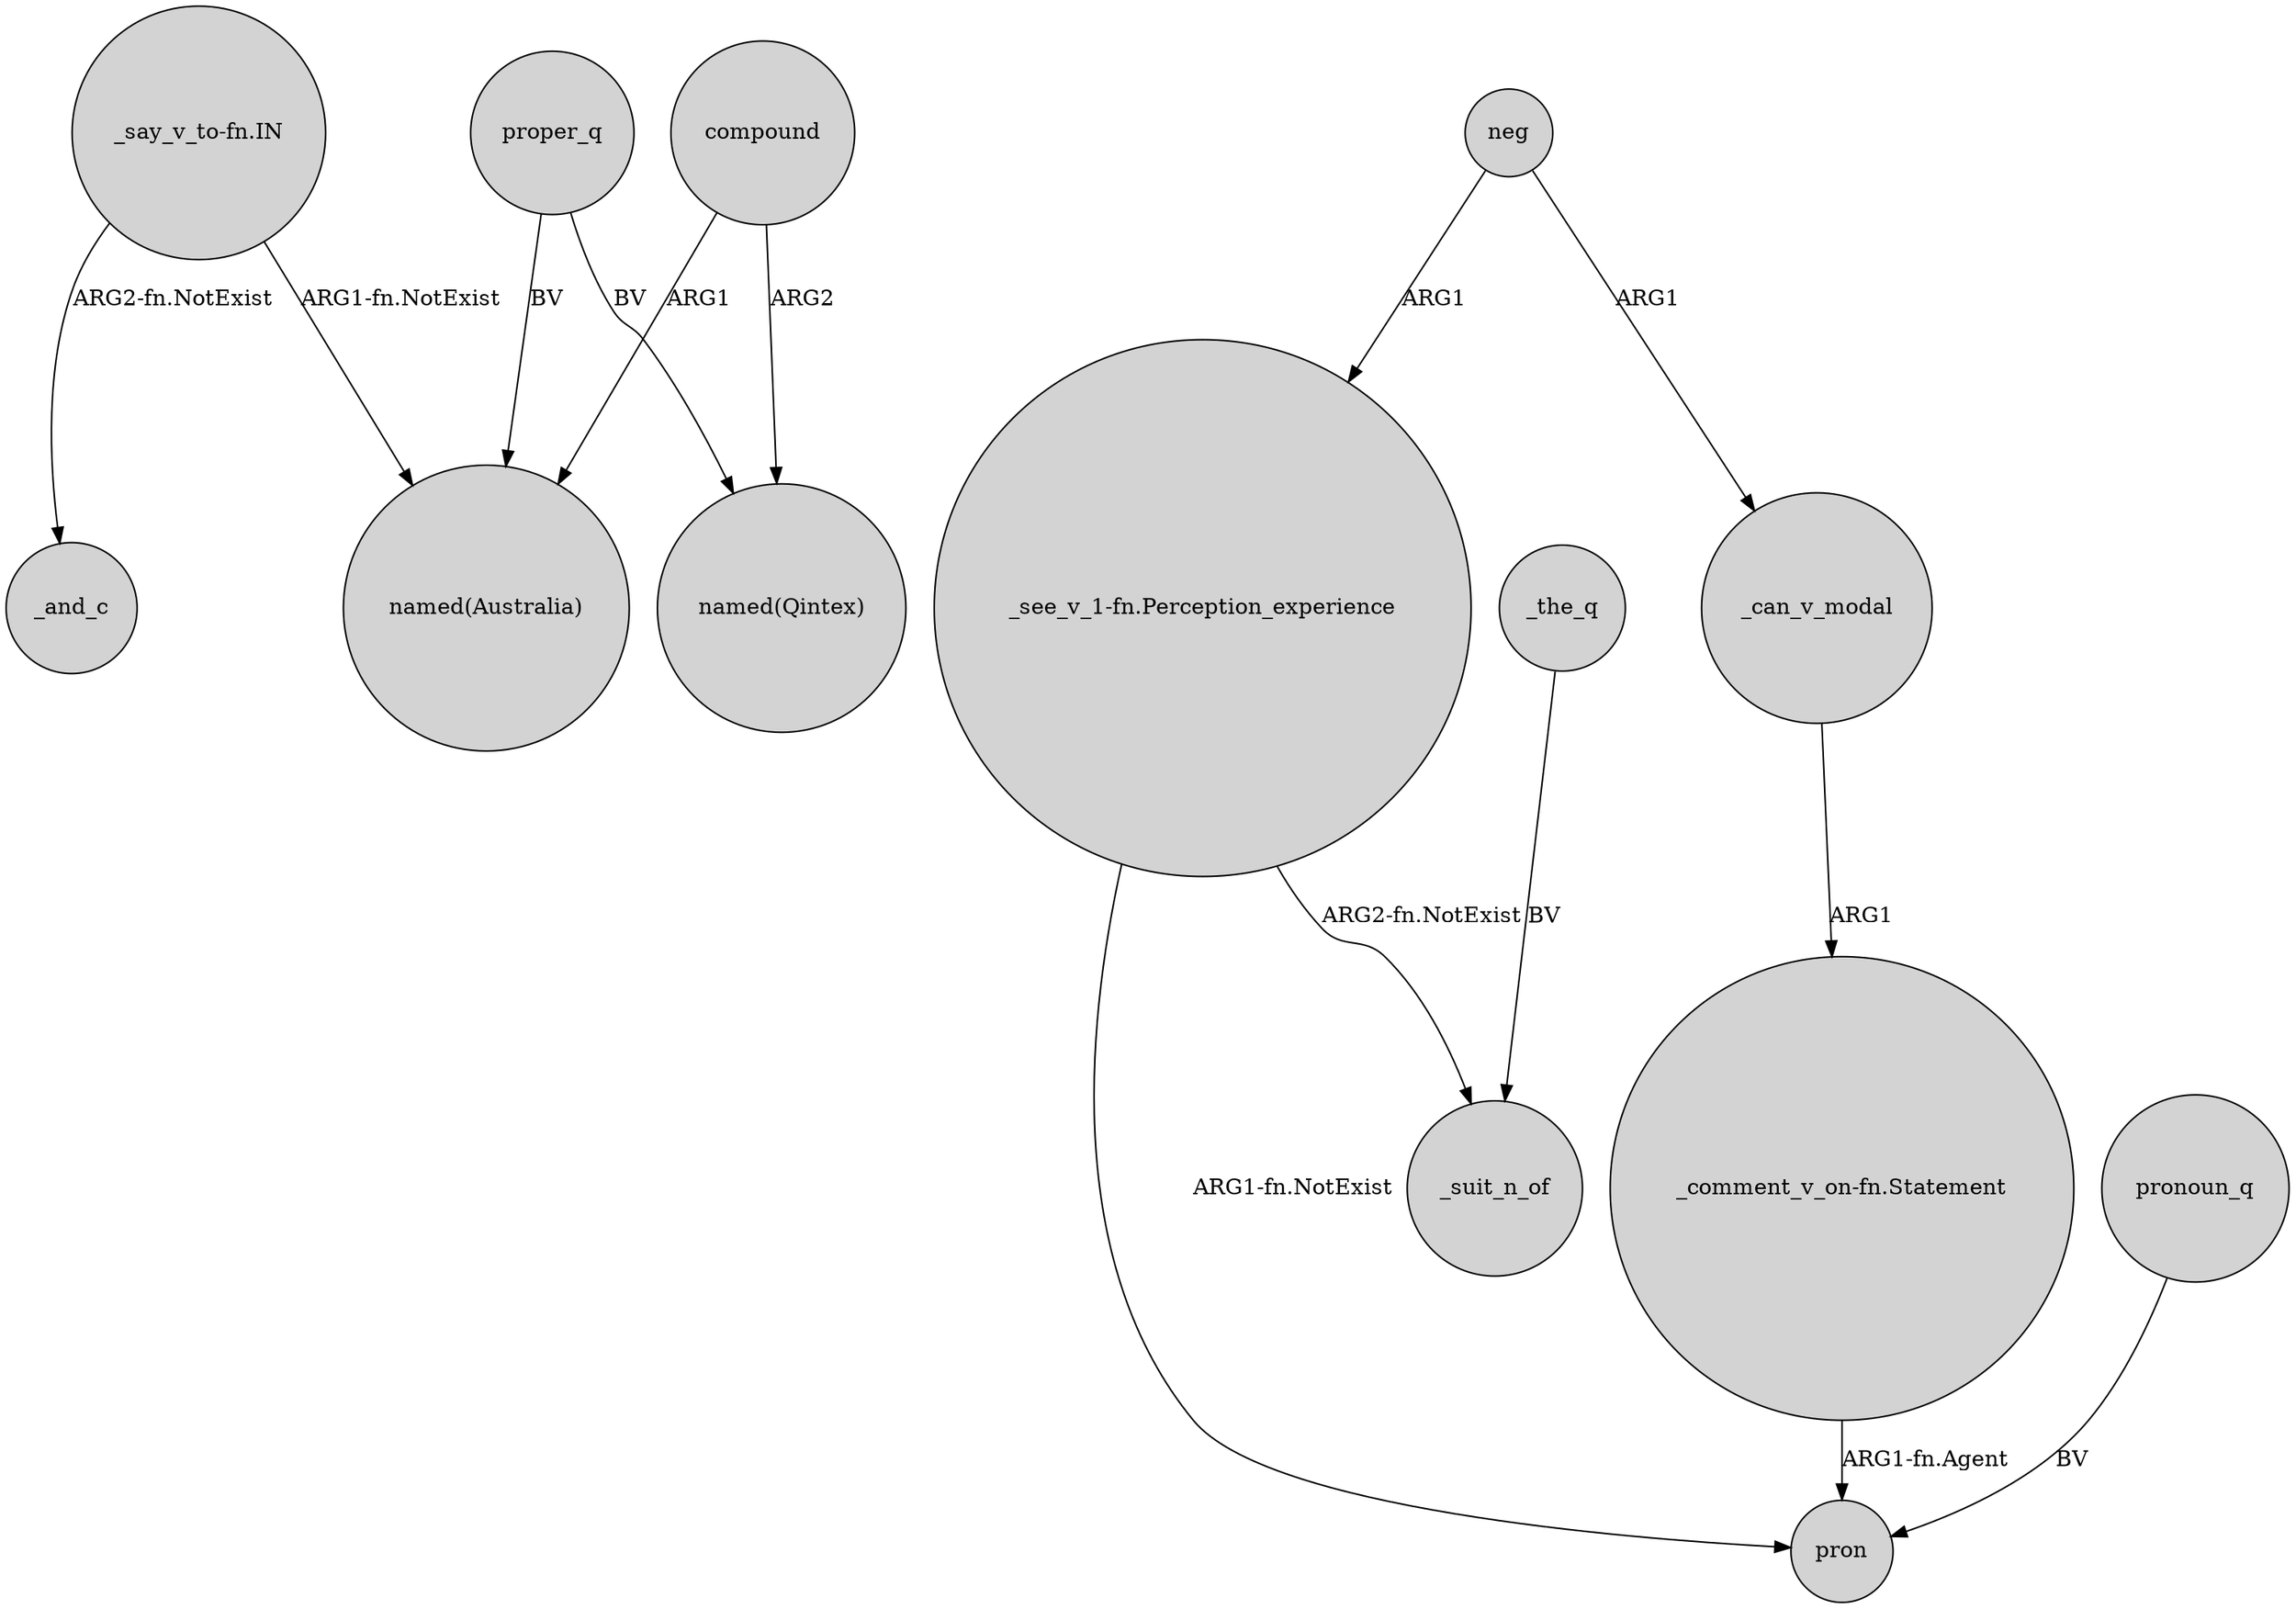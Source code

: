 digraph {
	node [shape=circle style=filled]
	"_say_v_to-fn.IN" -> "named(Australia)" [label="ARG1-fn.NotExist"]
	compound -> "named(Australia)" [label=ARG1]
	compound -> "named(Qintex)" [label=ARG2]
	"_see_v_1-fn.Perception_experience" -> pron [label="ARG1-fn.NotExist"]
	"_comment_v_on-fn.Statement" -> pron [label="ARG1-fn.Agent"]
	"_say_v_to-fn.IN" -> _and_c [label="ARG2-fn.NotExist"]
	_can_v_modal -> "_comment_v_on-fn.Statement" [label=ARG1]
	proper_q -> "named(Qintex)" [label=BV]
	"_see_v_1-fn.Perception_experience" -> _suit_n_of [label="ARG2-fn.NotExist"]
	neg -> "_see_v_1-fn.Perception_experience" [label=ARG1]
	neg -> _can_v_modal [label=ARG1]
	proper_q -> "named(Australia)" [label=BV]
	_the_q -> _suit_n_of [label=BV]
	pronoun_q -> pron [label=BV]
}

